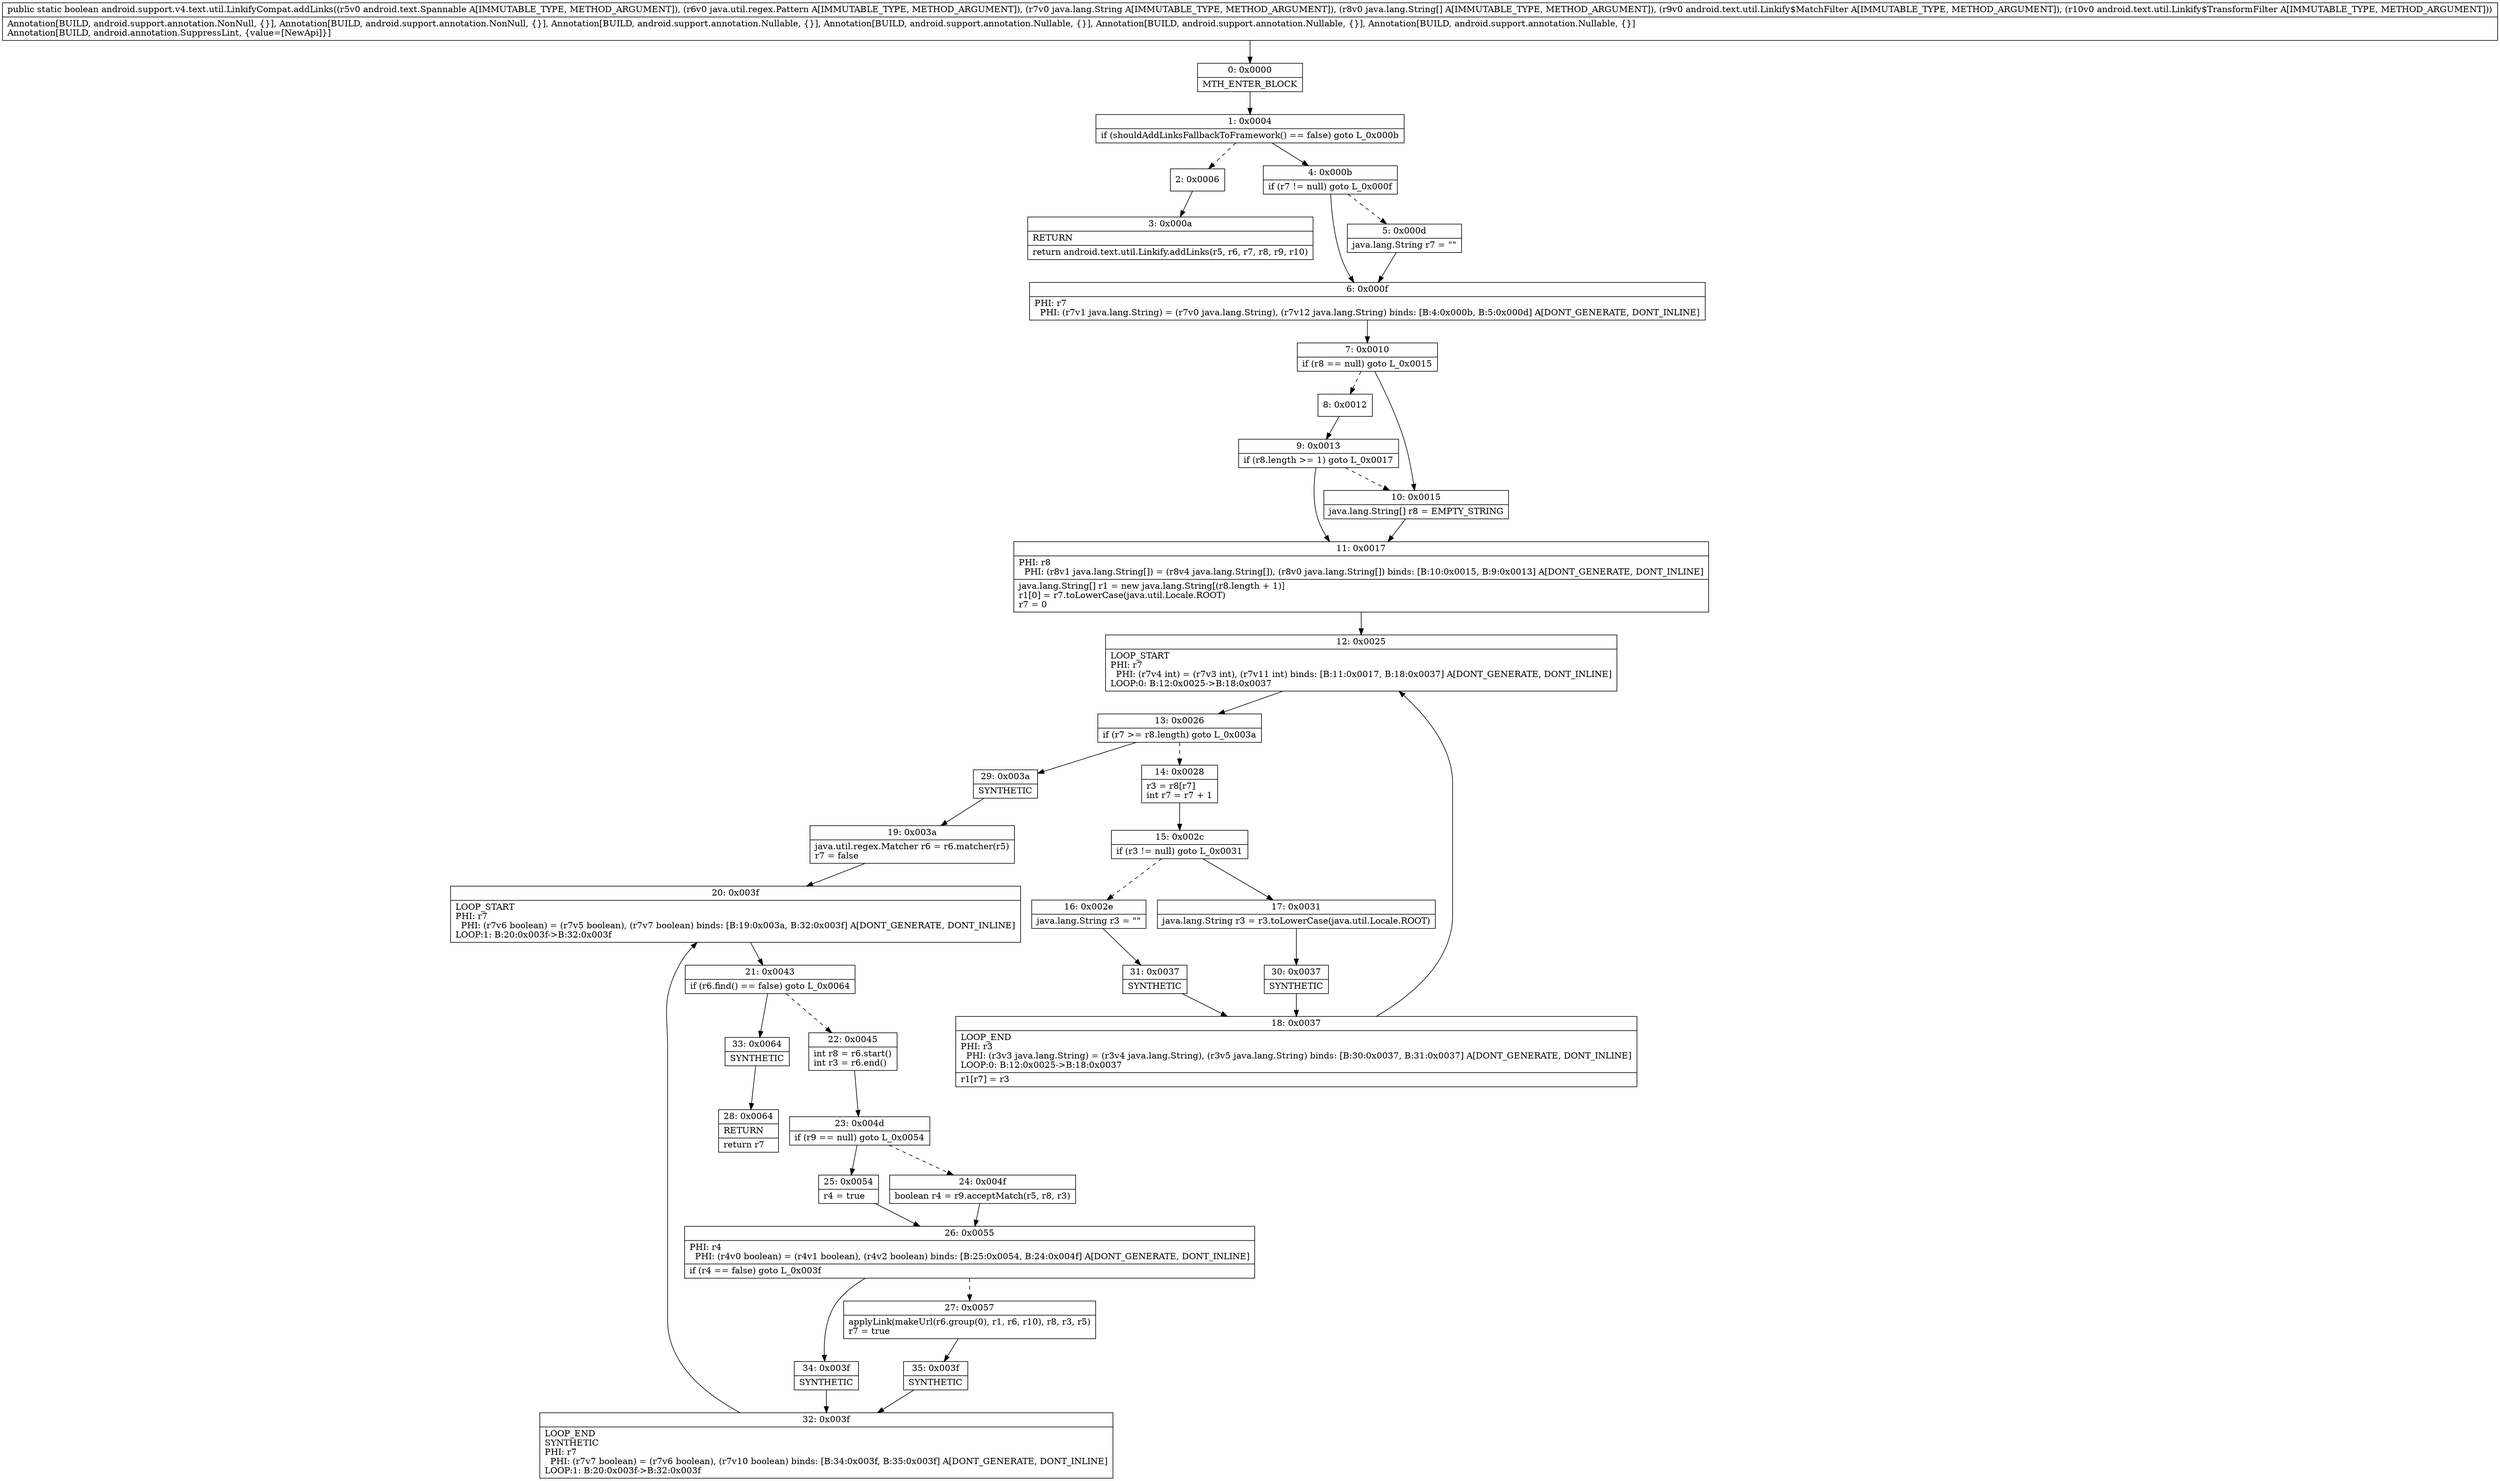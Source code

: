 digraph "CFG forandroid.support.v4.text.util.LinkifyCompat.addLinks(Landroid\/text\/Spannable;Ljava\/util\/regex\/Pattern;Ljava\/lang\/String;[Ljava\/lang\/String;Landroid\/text\/util\/Linkify$MatchFilter;Landroid\/text\/util\/Linkify$TransformFilter;)Z" {
Node_0 [shape=record,label="{0\:\ 0x0000|MTH_ENTER_BLOCK\l}"];
Node_1 [shape=record,label="{1\:\ 0x0004|if (shouldAddLinksFallbackToFramework() == false) goto L_0x000b\l}"];
Node_2 [shape=record,label="{2\:\ 0x0006}"];
Node_3 [shape=record,label="{3\:\ 0x000a|RETURN\l|return android.text.util.Linkify.addLinks(r5, r6, r7, r8, r9, r10)\l}"];
Node_4 [shape=record,label="{4\:\ 0x000b|if (r7 != null) goto L_0x000f\l}"];
Node_5 [shape=record,label="{5\:\ 0x000d|java.lang.String r7 = \"\"\l}"];
Node_6 [shape=record,label="{6\:\ 0x000f|PHI: r7 \l  PHI: (r7v1 java.lang.String) = (r7v0 java.lang.String), (r7v12 java.lang.String) binds: [B:4:0x000b, B:5:0x000d] A[DONT_GENERATE, DONT_INLINE]\l}"];
Node_7 [shape=record,label="{7\:\ 0x0010|if (r8 == null) goto L_0x0015\l}"];
Node_8 [shape=record,label="{8\:\ 0x0012}"];
Node_9 [shape=record,label="{9\:\ 0x0013|if (r8.length \>= 1) goto L_0x0017\l}"];
Node_10 [shape=record,label="{10\:\ 0x0015|java.lang.String[] r8 = EMPTY_STRING\l}"];
Node_11 [shape=record,label="{11\:\ 0x0017|PHI: r8 \l  PHI: (r8v1 java.lang.String[]) = (r8v4 java.lang.String[]), (r8v0 java.lang.String[]) binds: [B:10:0x0015, B:9:0x0013] A[DONT_GENERATE, DONT_INLINE]\l|java.lang.String[] r1 = new java.lang.String[(r8.length + 1)]\lr1[0] = r7.toLowerCase(java.util.Locale.ROOT)\lr7 = 0\l}"];
Node_12 [shape=record,label="{12\:\ 0x0025|LOOP_START\lPHI: r7 \l  PHI: (r7v4 int) = (r7v3 int), (r7v11 int) binds: [B:11:0x0017, B:18:0x0037] A[DONT_GENERATE, DONT_INLINE]\lLOOP:0: B:12:0x0025\-\>B:18:0x0037\l}"];
Node_13 [shape=record,label="{13\:\ 0x0026|if (r7 \>= r8.length) goto L_0x003a\l}"];
Node_14 [shape=record,label="{14\:\ 0x0028|r3 = r8[r7]\lint r7 = r7 + 1\l}"];
Node_15 [shape=record,label="{15\:\ 0x002c|if (r3 != null) goto L_0x0031\l}"];
Node_16 [shape=record,label="{16\:\ 0x002e|java.lang.String r3 = \"\"\l}"];
Node_17 [shape=record,label="{17\:\ 0x0031|java.lang.String r3 = r3.toLowerCase(java.util.Locale.ROOT)\l}"];
Node_18 [shape=record,label="{18\:\ 0x0037|LOOP_END\lPHI: r3 \l  PHI: (r3v3 java.lang.String) = (r3v4 java.lang.String), (r3v5 java.lang.String) binds: [B:30:0x0037, B:31:0x0037] A[DONT_GENERATE, DONT_INLINE]\lLOOP:0: B:12:0x0025\-\>B:18:0x0037\l|r1[r7] = r3\l}"];
Node_19 [shape=record,label="{19\:\ 0x003a|java.util.regex.Matcher r6 = r6.matcher(r5)\lr7 = false\l}"];
Node_20 [shape=record,label="{20\:\ 0x003f|LOOP_START\lPHI: r7 \l  PHI: (r7v6 boolean) = (r7v5 boolean), (r7v7 boolean) binds: [B:19:0x003a, B:32:0x003f] A[DONT_GENERATE, DONT_INLINE]\lLOOP:1: B:20:0x003f\-\>B:32:0x003f\l}"];
Node_21 [shape=record,label="{21\:\ 0x0043|if (r6.find() == false) goto L_0x0064\l}"];
Node_22 [shape=record,label="{22\:\ 0x0045|int r8 = r6.start()\lint r3 = r6.end()\l}"];
Node_23 [shape=record,label="{23\:\ 0x004d|if (r9 == null) goto L_0x0054\l}"];
Node_24 [shape=record,label="{24\:\ 0x004f|boolean r4 = r9.acceptMatch(r5, r8, r3)\l}"];
Node_25 [shape=record,label="{25\:\ 0x0054|r4 = true\l}"];
Node_26 [shape=record,label="{26\:\ 0x0055|PHI: r4 \l  PHI: (r4v0 boolean) = (r4v1 boolean), (r4v2 boolean) binds: [B:25:0x0054, B:24:0x004f] A[DONT_GENERATE, DONT_INLINE]\l|if (r4 == false) goto L_0x003f\l}"];
Node_27 [shape=record,label="{27\:\ 0x0057|applyLink(makeUrl(r6.group(0), r1, r6, r10), r8, r3, r5)\lr7 = true\l}"];
Node_28 [shape=record,label="{28\:\ 0x0064|RETURN\l|return r7\l}"];
Node_29 [shape=record,label="{29\:\ 0x003a|SYNTHETIC\l}"];
Node_30 [shape=record,label="{30\:\ 0x0037|SYNTHETIC\l}"];
Node_31 [shape=record,label="{31\:\ 0x0037|SYNTHETIC\l}"];
Node_32 [shape=record,label="{32\:\ 0x003f|LOOP_END\lSYNTHETIC\lPHI: r7 \l  PHI: (r7v7 boolean) = (r7v6 boolean), (r7v10 boolean) binds: [B:34:0x003f, B:35:0x003f] A[DONT_GENERATE, DONT_INLINE]\lLOOP:1: B:20:0x003f\-\>B:32:0x003f\l}"];
Node_33 [shape=record,label="{33\:\ 0x0064|SYNTHETIC\l}"];
Node_34 [shape=record,label="{34\:\ 0x003f|SYNTHETIC\l}"];
Node_35 [shape=record,label="{35\:\ 0x003f|SYNTHETIC\l}"];
MethodNode[shape=record,label="{public static boolean android.support.v4.text.util.LinkifyCompat.addLinks((r5v0 android.text.Spannable A[IMMUTABLE_TYPE, METHOD_ARGUMENT]), (r6v0 java.util.regex.Pattern A[IMMUTABLE_TYPE, METHOD_ARGUMENT]), (r7v0 java.lang.String A[IMMUTABLE_TYPE, METHOD_ARGUMENT]), (r8v0 java.lang.String[] A[IMMUTABLE_TYPE, METHOD_ARGUMENT]), (r9v0 android.text.util.Linkify$MatchFilter A[IMMUTABLE_TYPE, METHOD_ARGUMENT]), (r10v0 android.text.util.Linkify$TransformFilter A[IMMUTABLE_TYPE, METHOD_ARGUMENT]))  | Annotation[BUILD, android.support.annotation.NonNull, \{\}], Annotation[BUILD, android.support.annotation.NonNull, \{\}], Annotation[BUILD, android.support.annotation.Nullable, \{\}], Annotation[BUILD, android.support.annotation.Nullable, \{\}], Annotation[BUILD, android.support.annotation.Nullable, \{\}], Annotation[BUILD, android.support.annotation.Nullable, \{\}]\lAnnotation[BUILD, android.annotation.SuppressLint, \{value=[NewApi]\}]\l}"];
MethodNode -> Node_0;
Node_0 -> Node_1;
Node_1 -> Node_2[style=dashed];
Node_1 -> Node_4;
Node_2 -> Node_3;
Node_4 -> Node_5[style=dashed];
Node_4 -> Node_6;
Node_5 -> Node_6;
Node_6 -> Node_7;
Node_7 -> Node_8[style=dashed];
Node_7 -> Node_10;
Node_8 -> Node_9;
Node_9 -> Node_10[style=dashed];
Node_9 -> Node_11;
Node_10 -> Node_11;
Node_11 -> Node_12;
Node_12 -> Node_13;
Node_13 -> Node_14[style=dashed];
Node_13 -> Node_29;
Node_14 -> Node_15;
Node_15 -> Node_16[style=dashed];
Node_15 -> Node_17;
Node_16 -> Node_31;
Node_17 -> Node_30;
Node_18 -> Node_12;
Node_19 -> Node_20;
Node_20 -> Node_21;
Node_21 -> Node_22[style=dashed];
Node_21 -> Node_33;
Node_22 -> Node_23;
Node_23 -> Node_24[style=dashed];
Node_23 -> Node_25;
Node_24 -> Node_26;
Node_25 -> Node_26;
Node_26 -> Node_27[style=dashed];
Node_26 -> Node_34;
Node_27 -> Node_35;
Node_29 -> Node_19;
Node_30 -> Node_18;
Node_31 -> Node_18;
Node_32 -> Node_20;
Node_33 -> Node_28;
Node_34 -> Node_32;
Node_35 -> Node_32;
}

